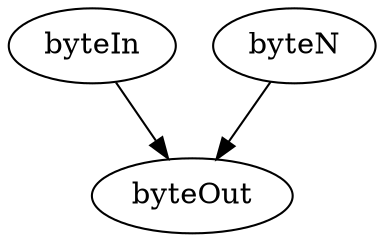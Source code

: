 strict digraph "" {
	byteIn	 [complexity=4,
		importance=1.24999952958,
		rank=0.312499882395];
	byteOut	 [complexity=0,
		importance=0.499999686387,
		rank=0.0];
	byteIn -> byteOut;
	byteN	 [complexity=1,
		importance=1.24999952958,
		rank=1.24999952958];
	byteN -> byteOut;
}
